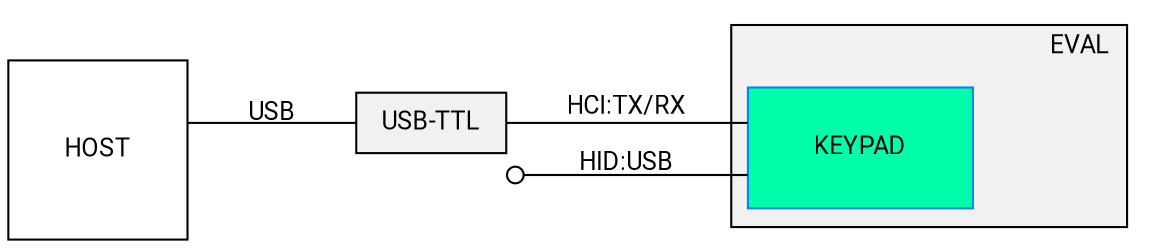 digraph EvalContextHci {
    layout=dot
    splines=ortho
    overlap=false
    
    rankdir=LR
    ranksep=0.8
    nodesep=0.12
    newrank=false

    fontname="Roboto,Helvetica,Arial,sans-serif"
    fontsize=12

    bb="0,0,800,170"

    node [shape=record, fontname="Roboto,Helvetica,Arial,sans-serif", fontsize=12]
    edge [fontname="Roboto,Helvetica,Arial,sans-serif", fontsize=12]

    labeldistance=0.8
    labelfloat=true
    
    node0 [label="HOST" fixedsize=true width=1.2 height=1.2 style=filled fillcolor="#ffffff"]
    node1 [label="USB-TTL" fixedsize=true width=1.0 height=0.4 style=filled fillcolor="#f1f1f1"]
    node3 [xlabel=" " style=invis fixedsize=true, width=1.0, height=0]
    
    node0 -> node1 [dir=none label="USB"]
    node0 -> node3 [xlabel=" " style=invis]
    
    subgraph cluster1 {
        label="EVAL"
        labeljust=r
        
        style=filled
        fillcolor="#f1f1f1"

        node2 [label="KEYPAD" fixedsize=true width=1.5 height=0.8 color="#0088ee" style=filled fillcolor="#00ffaa"]
        node4 [fixedsize=true width=0.1 height=0.5 style=invis]
        node2 -> node4 [xlabel="ph" style=invis]
    }

    node1 -> node2 [label="HCI:TX/RX" dir=none];

    node3 -> node2 [label="HID:USB" dir=both arrowhead=none arrowtail=odot]
}
